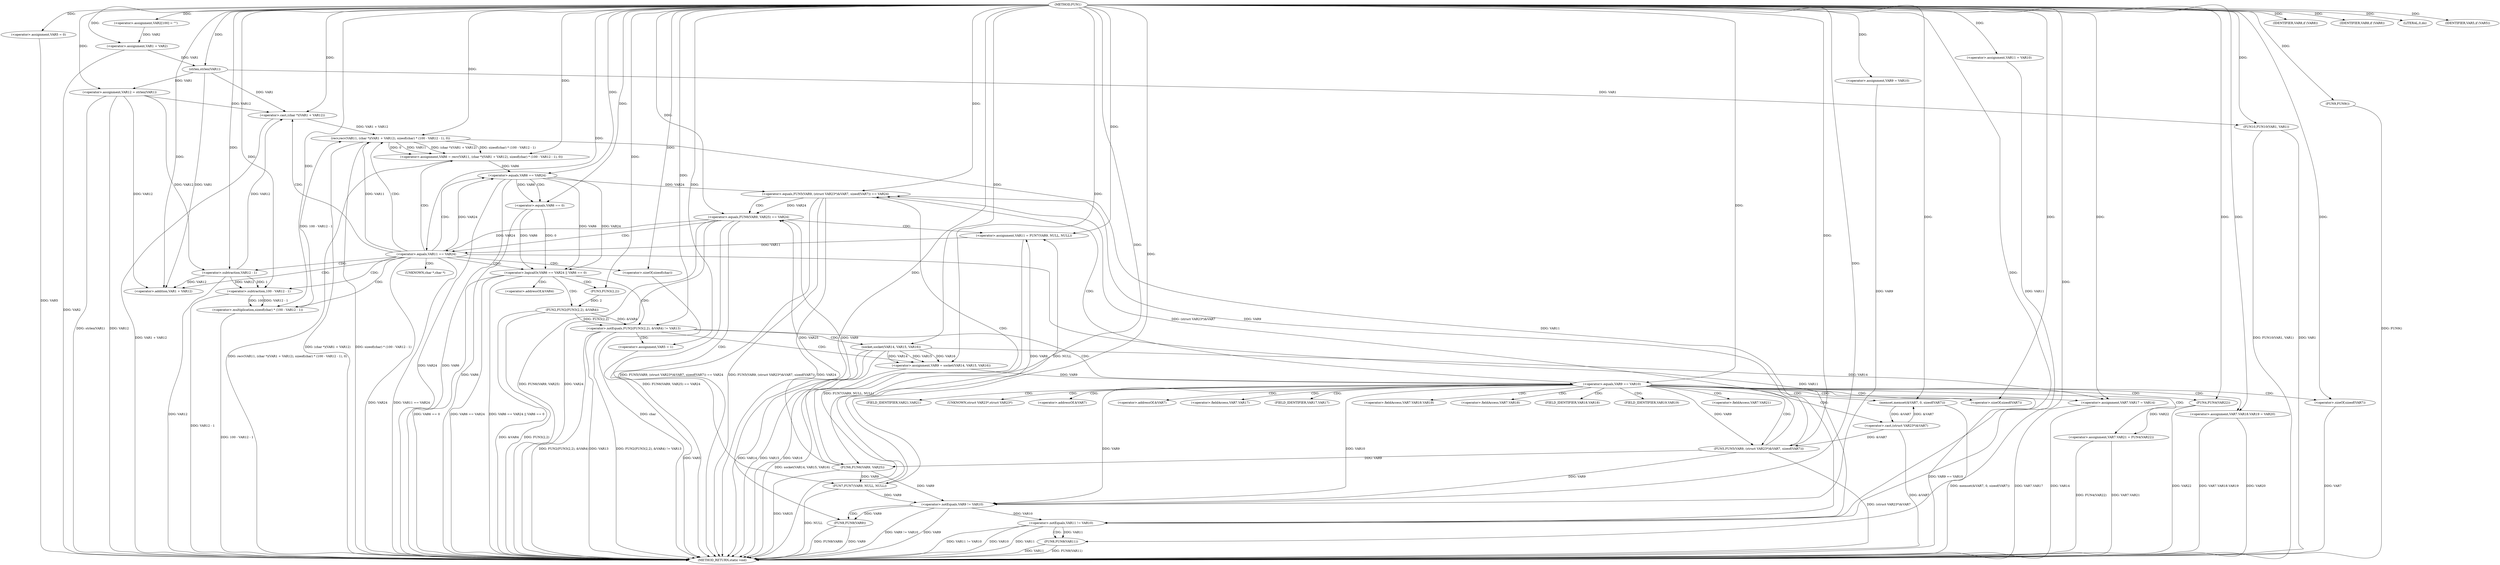 digraph FUN1 {  
"1000100" [label = "(METHOD,FUN1)" ]
"1000273" [label = "(METHOD_RETURN,static void)" ]
"1000104" [label = "(<operator>.assignment,VAR2[100] = \"\")" ]
"1000107" [label = "(<operator>.assignment,VAR1 = VAR2)" ]
"1000113" [label = "(<operator>.assignment,VAR5 = 0)" ]
"1000120" [label = "(<operator>.assignment,VAR9 = VAR10)" ]
"1000124" [label = "(<operator>.assignment,VAR11 = VAR10)" ]
"1000128" [label = "(<operator>.assignment,VAR12 = strlen(VAR1))" ]
"1000130" [label = "(strlen,strlen(VAR1))" ]
"1000135" [label = "(<operator>.notEquals,FUN2(FUN3(2,2), &VAR4) != VAR13)" ]
"1000136" [label = "(FUN2,FUN2(FUN3(2,2), &VAR4))" ]
"1000137" [label = "(FUN3,FUN3(2,2))" ]
"1000145" [label = "(<operator>.assignment,VAR5 = 1)" ]
"1000148" [label = "(<operator>.assignment,VAR9 = socket(VAR14, VAR15, VAR16))" ]
"1000150" [label = "(socket,socket(VAR14, VAR15, VAR16))" ]
"1000155" [label = "(<operator>.equals,VAR9 == VAR10)" ]
"1000160" [label = "(memset,memset(&VAR7, 0, sizeof(VAR7)))" ]
"1000164" [label = "(<operator>.sizeOf,sizeof(VAR7))" ]
"1000166" [label = "(<operator>.assignment,VAR7.VAR17 = VAR14)" ]
"1000171" [label = "(<operator>.assignment,VAR7.VAR18.VAR19 = VAR20)" ]
"1000178" [label = "(<operator>.assignment,VAR7.VAR21 = FUN4(VAR22))" ]
"1000182" [label = "(FUN4,FUN4(VAR22))" ]
"1000185" [label = "(<operator>.equals,FUN5(VAR9, (struct VAR23*)&VAR7, sizeof(VAR7)) == VAR24)" ]
"1000186" [label = "(FUN5,FUN5(VAR9, (struct VAR23*)&VAR7, sizeof(VAR7)))" ]
"1000188" [label = "(<operator>.cast,(struct VAR23*)&VAR7)" ]
"1000192" [label = "(<operator>.sizeOf,sizeof(VAR7))" ]
"1000198" [label = "(<operator>.equals,FUN6(VAR9, VAR25) == VAR24)" ]
"1000199" [label = "(FUN6,FUN6(VAR9, VAR25))" ]
"1000205" [label = "(<operator>.assignment,VAR11 = FUN7(VAR9, NULL, NULL))" ]
"1000207" [label = "(FUN7,FUN7(VAR9, NULL, NULL))" ]
"1000212" [label = "(<operator>.equals,VAR11 == VAR24)" ]
"1000217" [label = "(<operator>.assignment,VAR6 = recv(VAR11, (char *)(VAR1 + VAR12), sizeof(char) * (100 - VAR12 - 1), 0))" ]
"1000219" [label = "(recv,recv(VAR11, (char *)(VAR1 + VAR12), sizeof(char) * (100 - VAR12 - 1), 0))" ]
"1000221" [label = "(<operator>.cast,(char *)(VAR1 + VAR12))" ]
"1000223" [label = "(<operator>.addition,VAR1 + VAR12)" ]
"1000226" [label = "(<operator>.multiplication,sizeof(char) * (100 - VAR12 - 1))" ]
"1000227" [label = "(<operator>.sizeOf,sizeof(char))" ]
"1000229" [label = "(<operator>.subtraction,100 - VAR12 - 1)" ]
"1000231" [label = "(<operator>.subtraction,VAR12 - 1)" ]
"1000236" [label = "(<operator>.logicalOr,VAR6 == VAR24 || VAR6 == 0)" ]
"1000237" [label = "(<operator>.equals,VAR6 == VAR24)" ]
"1000240" [label = "(<operator>.equals,VAR6 == 0)" ]
"1000246" [label = "(IDENTIFIER,VAR8,if (VAR8))" ]
"1000249" [label = "(IDENTIFIER,VAR8,if (VAR8))" ]
"1000251" [label = "(LITERAL,0,do)" ]
"1000253" [label = "(<operator>.notEquals,VAR9 != VAR10)" ]
"1000257" [label = "(FUN8,FUN8(VAR9))" ]
"1000260" [label = "(<operator>.notEquals,VAR11 != VAR10)" ]
"1000264" [label = "(FUN8,FUN8(VAR11))" ]
"1000267" [label = "(IDENTIFIER,VAR5,if (VAR5))" ]
"1000269" [label = "(FUN9,FUN9())" ]
"1000270" [label = "(FUN10,FUN10(VAR1, VAR1))" ]
"1000140" [label = "(<operator>.addressOf,&VAR4)" ]
"1000161" [label = "(<operator>.addressOf,&VAR7)" ]
"1000167" [label = "(<operator>.fieldAccess,VAR7.VAR17)" ]
"1000169" [label = "(FIELD_IDENTIFIER,VAR17,VAR17)" ]
"1000172" [label = "(<operator>.fieldAccess,VAR7.VAR18.VAR19)" ]
"1000173" [label = "(<operator>.fieldAccess,VAR7.VAR18)" ]
"1000175" [label = "(FIELD_IDENTIFIER,VAR18,VAR18)" ]
"1000176" [label = "(FIELD_IDENTIFIER,VAR19,VAR19)" ]
"1000179" [label = "(<operator>.fieldAccess,VAR7.VAR21)" ]
"1000181" [label = "(FIELD_IDENTIFIER,VAR21,VAR21)" ]
"1000189" [label = "(UNKNOWN,struct VAR23*,struct VAR23*)" ]
"1000190" [label = "(<operator>.addressOf,&VAR7)" ]
"1000222" [label = "(UNKNOWN,char *,char *)" ]
  "1000185" -> "1000273"  [ label = "DDG: FUN5(VAR9, (struct VAR23*)&VAR7, sizeof(VAR7)) == VAR24"] 
  "1000264" -> "1000273"  [ label = "DDG: FUN8(VAR11)"] 
  "1000229" -> "1000273"  [ label = "DDG: VAR12 - 1"] 
  "1000178" -> "1000273"  [ label = "DDG: FUN4(VAR22)"] 
  "1000186" -> "1000273"  [ label = "DDG: (struct VAR23*)&VAR7"] 
  "1000128" -> "1000273"  [ label = "DDG: strlen(VAR1)"] 
  "1000260" -> "1000273"  [ label = "DDG: VAR11 != VAR10"] 
  "1000185" -> "1000273"  [ label = "DDG: FUN5(VAR9, (struct VAR23*)&VAR7, sizeof(VAR7))"] 
  "1000171" -> "1000273"  [ label = "DDG: VAR7.VAR18.VAR19"] 
  "1000135" -> "1000273"  [ label = "DDG: VAR13"] 
  "1000219" -> "1000273"  [ label = "DDG: (char *)(VAR1 + VAR12)"] 
  "1000185" -> "1000273"  [ label = "DDG: VAR24"] 
  "1000199" -> "1000273"  [ label = "DDG: VAR25"] 
  "1000221" -> "1000273"  [ label = "DDG: VAR1 + VAR12"] 
  "1000236" -> "1000273"  [ label = "DDG: VAR6 == VAR24"] 
  "1000207" -> "1000273"  [ label = "DDG: NULL"] 
  "1000236" -> "1000273"  [ label = "DDG: VAR6 == VAR24 || VAR6 == 0"] 
  "1000150" -> "1000273"  [ label = "DDG: VAR14"] 
  "1000237" -> "1000273"  [ label = "DDG: VAR24"] 
  "1000253" -> "1000273"  [ label = "DDG: VAR9 != VAR10"] 
  "1000188" -> "1000273"  [ label = "DDG: &VAR7"] 
  "1000178" -> "1000273"  [ label = "DDG: VAR7.VAR21"] 
  "1000219" -> "1000273"  [ label = "DDG: sizeof(char) * (100 - VAR12 - 1)"] 
  "1000217" -> "1000273"  [ label = "DDG: recv(VAR11, (char *)(VAR1 + VAR12), sizeof(char) * (100 - VAR12 - 1), 0)"] 
  "1000236" -> "1000273"  [ label = "DDG: VAR6 == 0"] 
  "1000160" -> "1000273"  [ label = "DDG: memset(&VAR7, 0, sizeof(VAR7))"] 
  "1000227" -> "1000273"  [ label = "DDG: char"] 
  "1000212" -> "1000273"  [ label = "DDG: VAR24"] 
  "1000253" -> "1000273"  [ label = "DDG: VAR9"] 
  "1000237" -> "1000273"  [ label = "DDG: VAR6"] 
  "1000113" -> "1000273"  [ label = "DDG: VAR5"] 
  "1000136" -> "1000273"  [ label = "DDG: &VAR4"] 
  "1000150" -> "1000273"  [ label = "DDG: VAR15"] 
  "1000264" -> "1000273"  [ label = "DDG: VAR11"] 
  "1000269" -> "1000273"  [ label = "DDG: FUN9()"] 
  "1000226" -> "1000273"  [ label = "DDG: 100 - VAR12 - 1"] 
  "1000128" -> "1000273"  [ label = "DDG: VAR12"] 
  "1000155" -> "1000273"  [ label = "DDG: VAR9 == VAR10"] 
  "1000166" -> "1000273"  [ label = "DDG: VAR7.VAR17"] 
  "1000257" -> "1000273"  [ label = "DDG: VAR9"] 
  "1000205" -> "1000273"  [ label = "DDG: FUN7(VAR9, NULL, NULL)"] 
  "1000150" -> "1000273"  [ label = "DDG: VAR16"] 
  "1000212" -> "1000273"  [ label = "DDG: VAR11 == VAR24"] 
  "1000260" -> "1000273"  [ label = "DDG: VAR10"] 
  "1000198" -> "1000273"  [ label = "DDG: FUN6(VAR9, VAR25)"] 
  "1000231" -> "1000273"  [ label = "DDG: VAR12"] 
  "1000135" -> "1000273"  [ label = "DDG: FUN2(FUN3(2,2), &VAR4) != VAR13"] 
  "1000192" -> "1000273"  [ label = "DDG: VAR7"] 
  "1000135" -> "1000273"  [ label = "DDG: FUN2(FUN3(2,2), &VAR4)"] 
  "1000171" -> "1000273"  [ label = "DDG: VAR20"] 
  "1000166" -> "1000273"  [ label = "DDG: VAR14"] 
  "1000270" -> "1000273"  [ label = "DDG: FUN10(VAR1, VAR1)"] 
  "1000148" -> "1000273"  [ label = "DDG: socket(VAR14, VAR15, VAR16)"] 
  "1000257" -> "1000273"  [ label = "DDG: FUN8(VAR9)"] 
  "1000260" -> "1000273"  [ label = "DDG: VAR11"] 
  "1000270" -> "1000273"  [ label = "DDG: VAR1"] 
  "1000145" -> "1000273"  [ label = "DDG: VAR5"] 
  "1000240" -> "1000273"  [ label = "DDG: VAR6"] 
  "1000182" -> "1000273"  [ label = "DDG: VAR22"] 
  "1000136" -> "1000273"  [ label = "DDG: FUN3(2,2)"] 
  "1000107" -> "1000273"  [ label = "DDG: VAR2"] 
  "1000198" -> "1000273"  [ label = "DDG: VAR24"] 
  "1000198" -> "1000273"  [ label = "DDG: FUN6(VAR9, VAR25) == VAR24"] 
  "1000100" -> "1000104"  [ label = "DDG: "] 
  "1000104" -> "1000107"  [ label = "DDG: VAR2"] 
  "1000100" -> "1000107"  [ label = "DDG: "] 
  "1000100" -> "1000113"  [ label = "DDG: "] 
  "1000100" -> "1000120"  [ label = "DDG: "] 
  "1000100" -> "1000124"  [ label = "DDG: "] 
  "1000130" -> "1000128"  [ label = "DDG: VAR1"] 
  "1000100" -> "1000128"  [ label = "DDG: "] 
  "1000107" -> "1000130"  [ label = "DDG: VAR1"] 
  "1000100" -> "1000130"  [ label = "DDG: "] 
  "1000136" -> "1000135"  [ label = "DDG: FUN3(2,2)"] 
  "1000136" -> "1000135"  [ label = "DDG: &VAR4"] 
  "1000137" -> "1000136"  [ label = "DDG: 2"] 
  "1000100" -> "1000137"  [ label = "DDG: "] 
  "1000100" -> "1000135"  [ label = "DDG: "] 
  "1000100" -> "1000145"  [ label = "DDG: "] 
  "1000150" -> "1000148"  [ label = "DDG: VAR14"] 
  "1000150" -> "1000148"  [ label = "DDG: VAR15"] 
  "1000150" -> "1000148"  [ label = "DDG: VAR16"] 
  "1000100" -> "1000148"  [ label = "DDG: "] 
  "1000100" -> "1000150"  [ label = "DDG: "] 
  "1000148" -> "1000155"  [ label = "DDG: VAR9"] 
  "1000100" -> "1000155"  [ label = "DDG: "] 
  "1000188" -> "1000160"  [ label = "DDG: &VAR7"] 
  "1000100" -> "1000160"  [ label = "DDG: "] 
  "1000100" -> "1000164"  [ label = "DDG: "] 
  "1000150" -> "1000166"  [ label = "DDG: VAR14"] 
  "1000100" -> "1000166"  [ label = "DDG: "] 
  "1000100" -> "1000171"  [ label = "DDG: "] 
  "1000182" -> "1000178"  [ label = "DDG: VAR22"] 
  "1000100" -> "1000182"  [ label = "DDG: "] 
  "1000186" -> "1000185"  [ label = "DDG: VAR9"] 
  "1000186" -> "1000185"  [ label = "DDG: (struct VAR23*)&VAR7"] 
  "1000155" -> "1000186"  [ label = "DDG: VAR9"] 
  "1000100" -> "1000186"  [ label = "DDG: "] 
  "1000188" -> "1000186"  [ label = "DDG: &VAR7"] 
  "1000160" -> "1000188"  [ label = "DDG: &VAR7"] 
  "1000100" -> "1000192"  [ label = "DDG: "] 
  "1000237" -> "1000185"  [ label = "DDG: VAR24"] 
  "1000100" -> "1000185"  [ label = "DDG: "] 
  "1000199" -> "1000198"  [ label = "DDG: VAR9"] 
  "1000199" -> "1000198"  [ label = "DDG: VAR25"] 
  "1000186" -> "1000199"  [ label = "DDG: VAR9"] 
  "1000100" -> "1000199"  [ label = "DDG: "] 
  "1000185" -> "1000198"  [ label = "DDG: VAR24"] 
  "1000100" -> "1000198"  [ label = "DDG: "] 
  "1000207" -> "1000205"  [ label = "DDG: VAR9"] 
  "1000207" -> "1000205"  [ label = "DDG: NULL"] 
  "1000100" -> "1000205"  [ label = "DDG: "] 
  "1000199" -> "1000207"  [ label = "DDG: VAR9"] 
  "1000100" -> "1000207"  [ label = "DDG: "] 
  "1000205" -> "1000212"  [ label = "DDG: VAR11"] 
  "1000100" -> "1000212"  [ label = "DDG: "] 
  "1000198" -> "1000212"  [ label = "DDG: VAR24"] 
  "1000219" -> "1000217"  [ label = "DDG: VAR11"] 
  "1000219" -> "1000217"  [ label = "DDG: (char *)(VAR1 + VAR12)"] 
  "1000219" -> "1000217"  [ label = "DDG: sizeof(char) * (100 - VAR12 - 1)"] 
  "1000219" -> "1000217"  [ label = "DDG: 0"] 
  "1000100" -> "1000217"  [ label = "DDG: "] 
  "1000212" -> "1000219"  [ label = "DDG: VAR11"] 
  "1000100" -> "1000219"  [ label = "DDG: "] 
  "1000221" -> "1000219"  [ label = "DDG: VAR1 + VAR12"] 
  "1000130" -> "1000221"  [ label = "DDG: VAR1"] 
  "1000100" -> "1000221"  [ label = "DDG: "] 
  "1000128" -> "1000221"  [ label = "DDG: VAR12"] 
  "1000231" -> "1000221"  [ label = "DDG: VAR12"] 
  "1000130" -> "1000223"  [ label = "DDG: VAR1"] 
  "1000100" -> "1000223"  [ label = "DDG: "] 
  "1000128" -> "1000223"  [ label = "DDG: VAR12"] 
  "1000231" -> "1000223"  [ label = "DDG: VAR12"] 
  "1000226" -> "1000219"  [ label = "DDG: 100 - VAR12 - 1"] 
  "1000100" -> "1000226"  [ label = "DDG: "] 
  "1000100" -> "1000227"  [ label = "DDG: "] 
  "1000229" -> "1000226"  [ label = "DDG: 100"] 
  "1000229" -> "1000226"  [ label = "DDG: VAR12 - 1"] 
  "1000100" -> "1000229"  [ label = "DDG: "] 
  "1000231" -> "1000229"  [ label = "DDG: VAR12"] 
  "1000231" -> "1000229"  [ label = "DDG: 1"] 
  "1000100" -> "1000231"  [ label = "DDG: "] 
  "1000128" -> "1000231"  [ label = "DDG: VAR12"] 
  "1000237" -> "1000236"  [ label = "DDG: VAR6"] 
  "1000237" -> "1000236"  [ label = "DDG: VAR24"] 
  "1000217" -> "1000237"  [ label = "DDG: VAR6"] 
  "1000100" -> "1000237"  [ label = "DDG: "] 
  "1000212" -> "1000237"  [ label = "DDG: VAR24"] 
  "1000240" -> "1000236"  [ label = "DDG: VAR6"] 
  "1000240" -> "1000236"  [ label = "DDG: 0"] 
  "1000237" -> "1000240"  [ label = "DDG: VAR6"] 
  "1000100" -> "1000240"  [ label = "DDG: "] 
  "1000100" -> "1000246"  [ label = "DDG: "] 
  "1000100" -> "1000249"  [ label = "DDG: "] 
  "1000100" -> "1000251"  [ label = "DDG: "] 
  "1000186" -> "1000253"  [ label = "DDG: VAR9"] 
  "1000199" -> "1000253"  [ label = "DDG: VAR9"] 
  "1000120" -> "1000253"  [ label = "DDG: VAR9"] 
  "1000207" -> "1000253"  [ label = "DDG: VAR9"] 
  "1000155" -> "1000253"  [ label = "DDG: VAR9"] 
  "1000100" -> "1000253"  [ label = "DDG: "] 
  "1000155" -> "1000253"  [ label = "DDG: VAR10"] 
  "1000253" -> "1000257"  [ label = "DDG: VAR9"] 
  "1000100" -> "1000257"  [ label = "DDG: "] 
  "1000124" -> "1000260"  [ label = "DDG: VAR11"] 
  "1000212" -> "1000260"  [ label = "DDG: VAR11"] 
  "1000219" -> "1000260"  [ label = "DDG: VAR11"] 
  "1000100" -> "1000260"  [ label = "DDG: "] 
  "1000253" -> "1000260"  [ label = "DDG: VAR10"] 
  "1000260" -> "1000264"  [ label = "DDG: VAR11"] 
  "1000100" -> "1000264"  [ label = "DDG: "] 
  "1000100" -> "1000267"  [ label = "DDG: "] 
  "1000100" -> "1000269"  [ label = "DDG: "] 
  "1000130" -> "1000270"  [ label = "DDG: VAR1"] 
  "1000100" -> "1000270"  [ label = "DDG: "] 
  "1000135" -> "1000150"  [ label = "CDG: "] 
  "1000135" -> "1000148"  [ label = "CDG: "] 
  "1000135" -> "1000145"  [ label = "CDG: "] 
  "1000135" -> "1000155"  [ label = "CDG: "] 
  "1000155" -> "1000164"  [ label = "CDG: "] 
  "1000155" -> "1000161"  [ label = "CDG: "] 
  "1000155" -> "1000182"  [ label = "CDG: "] 
  "1000155" -> "1000166"  [ label = "CDG: "] 
  "1000155" -> "1000188"  [ label = "CDG: "] 
  "1000155" -> "1000190"  [ label = "CDG: "] 
  "1000155" -> "1000167"  [ label = "CDG: "] 
  "1000155" -> "1000175"  [ label = "CDG: "] 
  "1000155" -> "1000160"  [ label = "CDG: "] 
  "1000155" -> "1000179"  [ label = "CDG: "] 
  "1000155" -> "1000192"  [ label = "CDG: "] 
  "1000155" -> "1000176"  [ label = "CDG: "] 
  "1000155" -> "1000185"  [ label = "CDG: "] 
  "1000155" -> "1000186"  [ label = "CDG: "] 
  "1000155" -> "1000172"  [ label = "CDG: "] 
  "1000155" -> "1000189"  [ label = "CDG: "] 
  "1000155" -> "1000169"  [ label = "CDG: "] 
  "1000155" -> "1000178"  [ label = "CDG: "] 
  "1000155" -> "1000173"  [ label = "CDG: "] 
  "1000155" -> "1000171"  [ label = "CDG: "] 
  "1000155" -> "1000181"  [ label = "CDG: "] 
  "1000185" -> "1000199"  [ label = "CDG: "] 
  "1000185" -> "1000198"  [ label = "CDG: "] 
  "1000198" -> "1000212"  [ label = "CDG: "] 
  "1000198" -> "1000207"  [ label = "CDG: "] 
  "1000198" -> "1000205"  [ label = "CDG: "] 
  "1000212" -> "1000221"  [ label = "CDG: "] 
  "1000212" -> "1000227"  [ label = "CDG: "] 
  "1000212" -> "1000219"  [ label = "CDG: "] 
  "1000212" -> "1000236"  [ label = "CDG: "] 
  "1000212" -> "1000222"  [ label = "CDG: "] 
  "1000212" -> "1000217"  [ label = "CDG: "] 
  "1000212" -> "1000226"  [ label = "CDG: "] 
  "1000212" -> "1000229"  [ label = "CDG: "] 
  "1000212" -> "1000237"  [ label = "CDG: "] 
  "1000212" -> "1000231"  [ label = "CDG: "] 
  "1000212" -> "1000223"  [ label = "CDG: "] 
  "1000236" -> "1000135"  [ label = "CDG: "] 
  "1000236" -> "1000136"  [ label = "CDG: "] 
  "1000236" -> "1000137"  [ label = "CDG: "] 
  "1000236" -> "1000140"  [ label = "CDG: "] 
  "1000237" -> "1000240"  [ label = "CDG: "] 
  "1000253" -> "1000257"  [ label = "CDG: "] 
  "1000260" -> "1000264"  [ label = "CDG: "] 
}
